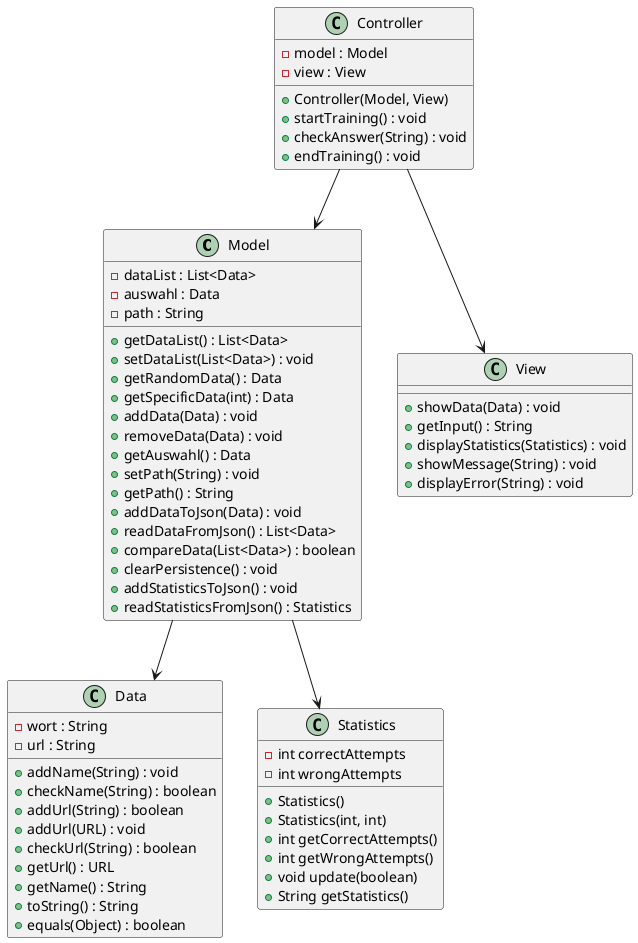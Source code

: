 @startuml
'title: Worttrainer Reloaded - kbauer'

class Model {
  -dataList : List<Data>
  -auswahl : Data
  -path : String
  +getDataList() : List<Data>
  +setDataList(List<Data>) : void
  +getRandomData() : Data
  +getSpecificData(int) : Data
  +addData(Data) : void
  +removeData(Data) : void
  +getAuswahl() : Data
  +setPath(String) : void
  +getPath() : String
  +addDataToJson(Data) : void
  +readDataFromJson() : List<Data>
  +compareData(List<Data>) : boolean
  +clearPersistence() : void
  +addStatisticsToJson() : void
  +readStatisticsFromJson() : Statistics
}

class Data {
  -wort : String
  -url : String
  +addName(String) : void
  +checkName(String) : boolean
  +addUrl(String) : boolean
  +addUrl(URL) : void
  +checkUrl(String) : boolean
  +getUrl() : URL
  +getName() : String
  +toString() : String
  +equals(Object) : boolean
}

class Statistics {
  - int correctAttempts
  - int wrongAttempts
  + Statistics()
  + Statistics(int, int)
  + int getCorrectAttempts()
  + int getWrongAttempts()
  + void update(boolean)
  + String getStatistics()
}

class View {
  + showData(Data) : void
  + getInput() : String
  + displayStatistics(Statistics) : void
  + showMessage(String) : void
  + displayError(String) : void
}

class Controller {
  -model : Model
  -view : View
  +Controller(Model, View)
  +startTraining() : void
  +checkAnswer(String) : void
  +endTraining() : void
}

Controller --> Model
Controller --> View
Model --> Data
Model --> Statistics

@enduml

